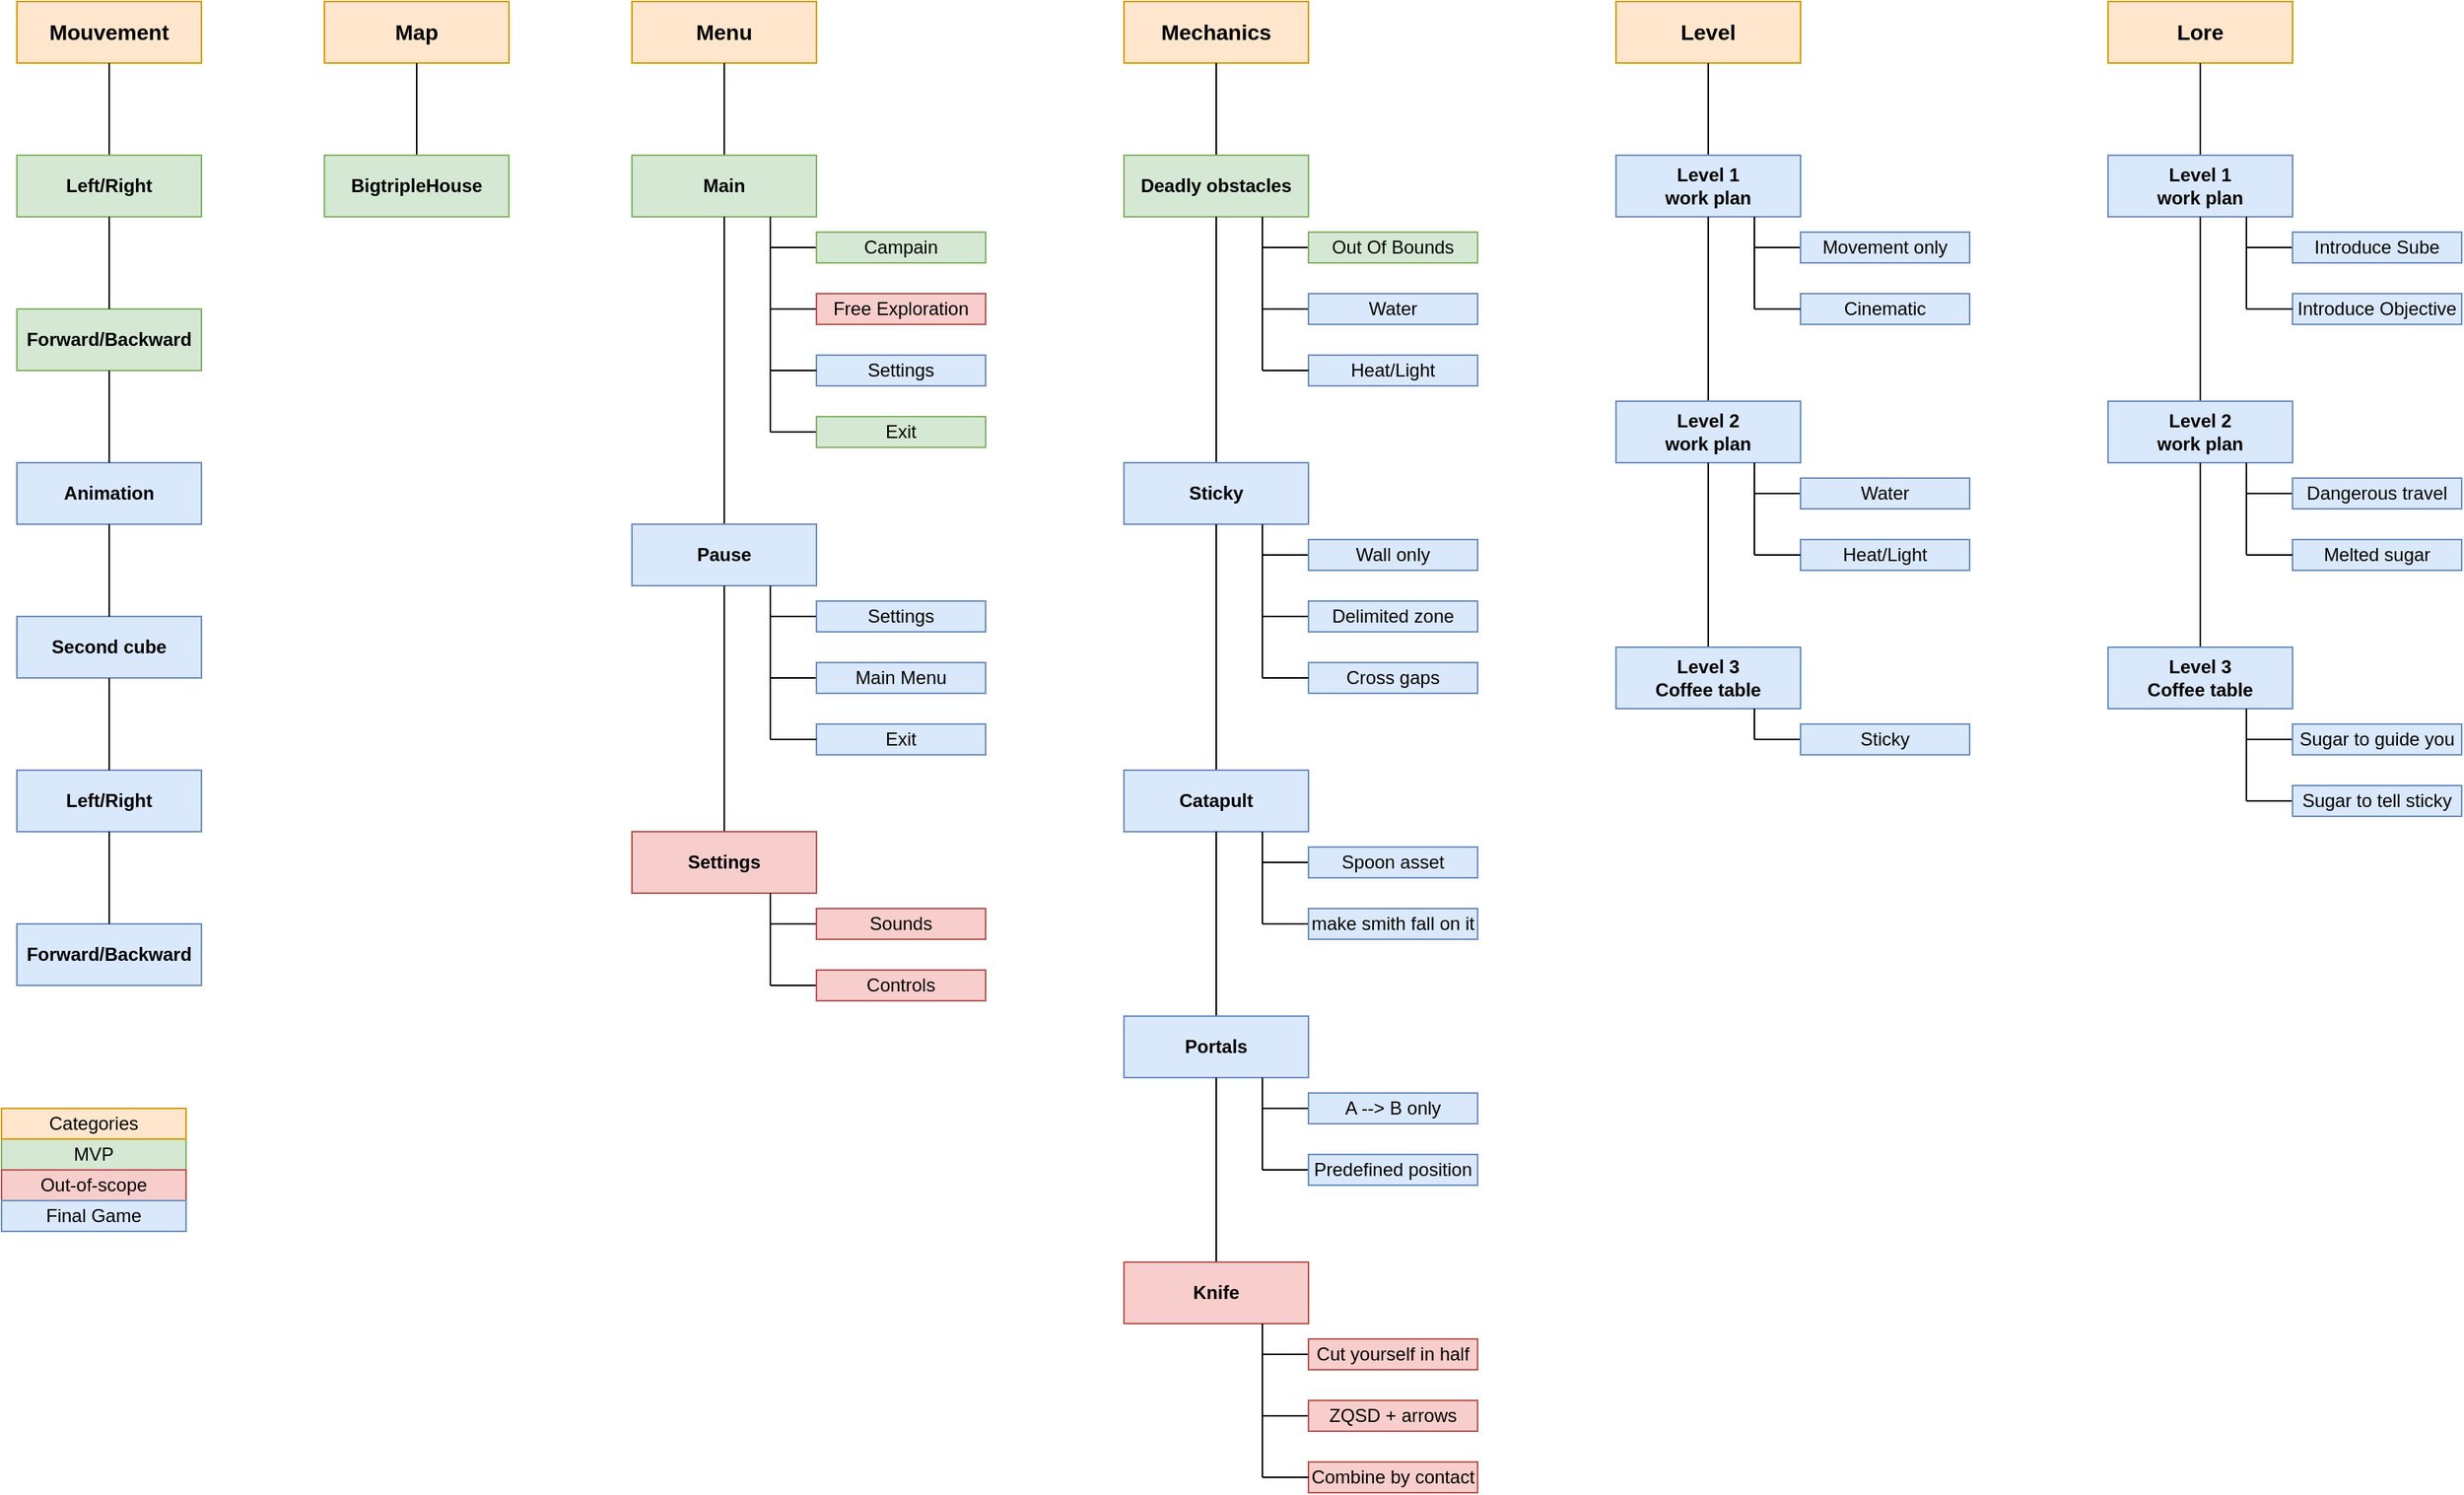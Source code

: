 <mxfile version="21.0.2" type="github"><diagram name="Page-1" id="1T8g5jtKPyBYeCsltnhf"><mxGraphModel dx="1908" dy="1294" grid="1" gridSize="10" guides="1" tooltips="1" connect="1" arrows="1" fold="1" page="1" pageScale="1" pageWidth="1169" pageHeight="827" math="0" shadow="0"><root><mxCell id="0"/><mxCell id="1" parent="0"/><mxCell id="lgmkVZz8gC0dtNnQa0cN-1" value="Mouvement" style="rounded=0;whiteSpace=wrap;html=1;fontStyle=1;fontSize=14;fillColor=#ffe6cc;strokeColor=#d79b00;" vertex="1" parent="1"><mxGeometry x="20" y="20" width="120" height="40" as="geometry"/></mxCell><mxCell id="lgmkVZz8gC0dtNnQa0cN-2" value="" style="endArrow=none;html=1;rounded=0;entryX=0.5;entryY=1;entryDx=0;entryDy=0;exitX=0.5;exitY=0;exitDx=0;exitDy=0;" edge="1" parent="1" source="lgmkVZz8gC0dtNnQa0cN-3" target="lgmkVZz8gC0dtNnQa0cN-1"><mxGeometry width="50" height="50" relative="1" as="geometry"><mxPoint x="80" y="120" as="sourcePoint"/><mxPoint x="120" y="120" as="targetPoint"/></mxGeometry></mxCell><mxCell id="lgmkVZz8gC0dtNnQa0cN-3" value="Left/Right" style="rounded=0;whiteSpace=wrap;html=1;fillColor=#d5e8d4;strokeColor=#82b366;fontStyle=1" vertex="1" parent="1"><mxGeometry x="20" y="120" width="120" height="40" as="geometry"/></mxCell><mxCell id="lgmkVZz8gC0dtNnQa0cN-5" value="Forward/Backward" style="rounded=0;whiteSpace=wrap;html=1;fillColor=#d5e8d4;strokeColor=#82b366;fontStyle=1" vertex="1" parent="1"><mxGeometry x="20" y="220" width="120" height="40" as="geometry"/></mxCell><mxCell id="lgmkVZz8gC0dtNnQa0cN-7" value="Animation" style="rounded=0;whiteSpace=wrap;html=1;fontStyle=1;fillColor=#dae8fc;strokeColor=#6c8ebf;" vertex="1" parent="1"><mxGeometry x="20" y="320" width="120" height="40" as="geometry"/></mxCell><mxCell id="lgmkVZz8gC0dtNnQa0cN-9" value="Second cube" style="rounded=0;whiteSpace=wrap;html=1;fontStyle=1;fillColor=#dae8fc;strokeColor=#6c8ebf;" vertex="1" parent="1"><mxGeometry x="20" y="420" width="120" height="40" as="geometry"/></mxCell><mxCell id="lgmkVZz8gC0dtNnQa0cN-10" value="" style="endArrow=none;html=1;rounded=0;" edge="1" parent="1" source="lgmkVZz8gC0dtNnQa0cN-5" target="lgmkVZz8gC0dtNnQa0cN-3"><mxGeometry width="50" height="50" relative="1" as="geometry"><mxPoint x="79.66" y="220" as="sourcePoint"/><mxPoint x="80" y="160" as="targetPoint"/></mxGeometry></mxCell><mxCell id="lgmkVZz8gC0dtNnQa0cN-11" value="" style="endArrow=none;html=1;rounded=0;" edge="1" parent="1" source="lgmkVZz8gC0dtNnQa0cN-7" target="lgmkVZz8gC0dtNnQa0cN-5"><mxGeometry width="50" height="50" relative="1" as="geometry"><mxPoint x="79.66" y="320" as="sourcePoint"/><mxPoint x="80" y="260" as="targetPoint"/></mxGeometry></mxCell><mxCell id="lgmkVZz8gC0dtNnQa0cN-12" value="" style="endArrow=none;html=1;rounded=0;" edge="1" parent="1" source="lgmkVZz8gC0dtNnQa0cN-9" target="lgmkVZz8gC0dtNnQa0cN-7"><mxGeometry width="50" height="50" relative="1" as="geometry"><mxPoint x="79.66" y="420" as="sourcePoint"/><mxPoint x="79.66" y="360" as="targetPoint"/></mxGeometry></mxCell><mxCell id="lgmkVZz8gC0dtNnQa0cN-14" value="Left/Right" style="rounded=0;whiteSpace=wrap;html=1;fontStyle=1;fillColor=#dae8fc;strokeColor=#6c8ebf;" vertex="1" parent="1"><mxGeometry x="20" y="520" width="120" height="40" as="geometry"/></mxCell><mxCell id="lgmkVZz8gC0dtNnQa0cN-15" value="" style="endArrow=none;html=1;rounded=0;" edge="1" parent="1" source="lgmkVZz8gC0dtNnQa0cN-14" target="lgmkVZz8gC0dtNnQa0cN-9"><mxGeometry width="50" height="50" relative="1" as="geometry"><mxPoint x="79.66" y="520" as="sourcePoint"/><mxPoint x="80" y="460" as="targetPoint"/></mxGeometry></mxCell><mxCell id="lgmkVZz8gC0dtNnQa0cN-16" value="Forward/Backward" style="rounded=0;whiteSpace=wrap;html=1;fontStyle=1;fillColor=#dae8fc;strokeColor=#6c8ebf;" vertex="1" parent="1"><mxGeometry x="20" y="620" width="120" height="40" as="geometry"/></mxCell><mxCell id="lgmkVZz8gC0dtNnQa0cN-17" value="" style="endArrow=none;html=1;rounded=0;" edge="1" parent="1" source="lgmkVZz8gC0dtNnQa0cN-16" target="lgmkVZz8gC0dtNnQa0cN-14"><mxGeometry width="50" height="50" relative="1" as="geometry"><mxPoint x="79.66" y="620" as="sourcePoint"/><mxPoint x="80" y="560" as="targetPoint"/></mxGeometry></mxCell><mxCell id="lgmkVZz8gC0dtNnQa0cN-18" value="Map" style="rounded=0;whiteSpace=wrap;html=1;fontStyle=1;fontSize=14;fillColor=#ffe6cc;strokeColor=#d79b00;" vertex="1" parent="1"><mxGeometry x="220" y="20" width="120" height="40" as="geometry"/></mxCell><mxCell id="lgmkVZz8gC0dtNnQa0cN-19" value="" style="endArrow=none;html=1;rounded=0;exitX=0.5;exitY=0;exitDx=0;exitDy=0;" edge="1" parent="1" source="lgmkVZz8gC0dtNnQa0cN-20" target="lgmkVZz8gC0dtNnQa0cN-18"><mxGeometry width="50" height="50" relative="1" as="geometry"><mxPoint x="280" y="120" as="sourcePoint"/><mxPoint x="280" y="60" as="targetPoint"/></mxGeometry></mxCell><mxCell id="lgmkVZz8gC0dtNnQa0cN-20" value="BigtripleHouse" style="rounded=0;whiteSpace=wrap;html=1;fillColor=#d5e8d4;strokeColor=#82b366;fontStyle=1" vertex="1" parent="1"><mxGeometry x="220" y="120" width="120" height="40" as="geometry"/></mxCell><mxCell id="lgmkVZz8gC0dtNnQa0cN-21" value="Menu" style="rounded=0;whiteSpace=wrap;html=1;fontStyle=1;fontSize=14;fillColor=#ffe6cc;strokeColor=#d79b00;" vertex="1" parent="1"><mxGeometry x="420" y="20" width="120" height="40" as="geometry"/></mxCell><mxCell id="lgmkVZz8gC0dtNnQa0cN-22" value="" style="endArrow=none;html=1;rounded=0;" edge="1" parent="1" source="lgmkVZz8gC0dtNnQa0cN-23" target="lgmkVZz8gC0dtNnQa0cN-21"><mxGeometry width="50" height="50" relative="1" as="geometry"><mxPoint x="479.66" y="120" as="sourcePoint"/><mxPoint x="479.66" y="60" as="targetPoint"/></mxGeometry></mxCell><mxCell id="lgmkVZz8gC0dtNnQa0cN-23" value="Main" style="rounded=0;whiteSpace=wrap;html=1;fillColor=#d5e8d4;strokeColor=#82b366;fontStyle=1" vertex="1" parent="1"><mxGeometry x="420" y="120" width="120" height="40" as="geometry"/></mxCell><mxCell id="lgmkVZz8gC0dtNnQa0cN-24" value="" style="endArrow=none;html=1;rounded=0;entryX=0;entryY=0.5;entryDx=0;entryDy=0;" edge="1" parent="1" target="lgmkVZz8gC0dtNnQa0cN-26"><mxGeometry width="50" height="50" relative="1" as="geometry"><mxPoint x="510" y="180" as="sourcePoint"/><mxPoint x="540" y="180" as="targetPoint"/></mxGeometry></mxCell><mxCell id="lgmkVZz8gC0dtNnQa0cN-25" value="" style="endArrow=none;html=1;rounded=0;entryX=0.75;entryY=1;entryDx=0;entryDy=0;" edge="1" parent="1" target="lgmkVZz8gC0dtNnQa0cN-23"><mxGeometry width="50" height="50" relative="1" as="geometry"><mxPoint x="510" y="300" as="sourcePoint"/><mxPoint x="480" y="220" as="targetPoint"/></mxGeometry></mxCell><mxCell id="lgmkVZz8gC0dtNnQa0cN-26" value="Campain" style="rounded=0;whiteSpace=wrap;html=1;fillColor=#d5e8d4;strokeColor=#82b366;" vertex="1" parent="1"><mxGeometry x="540" y="170" width="110" height="20" as="geometry"/></mxCell><mxCell id="lgmkVZz8gC0dtNnQa0cN-27" value="" style="endArrow=none;html=1;rounded=0;entryX=0;entryY=0.5;entryDx=0;entryDy=0;" edge="1" parent="1" target="lgmkVZz8gC0dtNnQa0cN-28"><mxGeometry width="50" height="50" relative="1" as="geometry"><mxPoint x="510" y="220" as="sourcePoint"/><mxPoint x="540" y="220" as="targetPoint"/></mxGeometry></mxCell><mxCell id="lgmkVZz8gC0dtNnQa0cN-28" value="Free Exploration" style="rounded=0;whiteSpace=wrap;html=1;fillColor=#f8cecc;strokeColor=#b85450;" vertex="1" parent="1"><mxGeometry x="540" y="210" width="110" height="20" as="geometry"/></mxCell><mxCell id="lgmkVZz8gC0dtNnQa0cN-29" value="Settings" style="rounded=0;whiteSpace=wrap;html=1;fillColor=#dae8fc;strokeColor=#6c8ebf;" vertex="1" parent="1"><mxGeometry x="540" y="250" width="110" height="20" as="geometry"/></mxCell><mxCell id="lgmkVZz8gC0dtNnQa0cN-30" value="" style="endArrow=none;html=1;rounded=0;entryX=0;entryY=0.5;entryDx=0;entryDy=0;" edge="1" parent="1" target="lgmkVZz8gC0dtNnQa0cN-29"><mxGeometry width="50" height="50" relative="1" as="geometry"><mxPoint x="510" y="260" as="sourcePoint"/><mxPoint x="460" y="240" as="targetPoint"/></mxGeometry></mxCell><mxCell id="lgmkVZz8gC0dtNnQa0cN-31" value="" style="endArrow=none;html=1;rounded=0;" edge="1" parent="1"><mxGeometry width="50" height="50" relative="1" as="geometry"><mxPoint x="510" y="300" as="sourcePoint"/><mxPoint x="540" y="300" as="targetPoint"/></mxGeometry></mxCell><mxCell id="lgmkVZz8gC0dtNnQa0cN-32" value="Exit" style="rounded=0;whiteSpace=wrap;html=1;fillColor=#d5e8d4;strokeColor=#82b366;" vertex="1" parent="1"><mxGeometry x="540" y="290" width="110" height="20" as="geometry"/></mxCell><mxCell id="lgmkVZz8gC0dtNnQa0cN-33" value="" style="endArrow=none;html=1;rounded=0;entryX=0.5;entryY=1;entryDx=0;entryDy=0;" edge="1" parent="1" source="lgmkVZz8gC0dtNnQa0cN-35" target="lgmkVZz8gC0dtNnQa0cN-23"><mxGeometry width="50" height="50" relative="1" as="geometry"><mxPoint x="480" y="340" as="sourcePoint"/><mxPoint x="500" y="190" as="targetPoint"/></mxGeometry></mxCell><mxCell id="lgmkVZz8gC0dtNnQa0cN-35" value="Pause" style="rounded=0;whiteSpace=wrap;html=1;fontStyle=1;fillColor=#dae8fc;strokeColor=#6c8ebf;" vertex="1" parent="1"><mxGeometry x="420" y="360" width="120" height="40" as="geometry"/></mxCell><mxCell id="lgmkVZz8gC0dtNnQa0cN-36" value="" style="endArrow=none;html=1;rounded=0;entryX=0;entryY=0.5;entryDx=0;entryDy=0;" edge="1" parent="1" target="lgmkVZz8gC0dtNnQa0cN-38"><mxGeometry width="50" height="50" relative="1" as="geometry"><mxPoint x="510" y="420" as="sourcePoint"/><mxPoint x="540" y="420" as="targetPoint"/></mxGeometry></mxCell><mxCell id="lgmkVZz8gC0dtNnQa0cN-38" value="Settings" style="rounded=0;whiteSpace=wrap;html=1;fillColor=#dae8fc;strokeColor=#6c8ebf;" vertex="1" parent="1"><mxGeometry x="540" y="410" width="110" height="20" as="geometry"/></mxCell><mxCell id="lgmkVZz8gC0dtNnQa0cN-39" value="" style="endArrow=none;html=1;rounded=0;entryX=0;entryY=0.5;entryDx=0;entryDy=0;" edge="1" parent="1" target="lgmkVZz8gC0dtNnQa0cN-40"><mxGeometry width="50" height="50" relative="1" as="geometry"><mxPoint x="510" y="460" as="sourcePoint"/><mxPoint x="540" y="460" as="targetPoint"/></mxGeometry></mxCell><mxCell id="lgmkVZz8gC0dtNnQa0cN-40" value="Main Menu" style="rounded=0;whiteSpace=wrap;html=1;fillColor=#dae8fc;strokeColor=#6c8ebf;" vertex="1" parent="1"><mxGeometry x="540" y="450" width="110" height="20" as="geometry"/></mxCell><mxCell id="lgmkVZz8gC0dtNnQa0cN-41" value="Exit" style="rounded=0;whiteSpace=wrap;html=1;fillColor=#dae8fc;strokeColor=#6c8ebf;" vertex="1" parent="1"><mxGeometry x="540" y="490" width="110" height="20" as="geometry"/></mxCell><mxCell id="lgmkVZz8gC0dtNnQa0cN-42" value="" style="endArrow=none;html=1;rounded=0;entryX=0;entryY=0.5;entryDx=0;entryDy=0;" edge="1" parent="1" target="lgmkVZz8gC0dtNnQa0cN-41"><mxGeometry width="50" height="50" relative="1" as="geometry"><mxPoint x="510" y="500" as="sourcePoint"/><mxPoint x="460" y="480" as="targetPoint"/></mxGeometry></mxCell><mxCell id="lgmkVZz8gC0dtNnQa0cN-45" value="" style="endArrow=none;html=1;rounded=0;entryX=0.75;entryY=1;entryDx=0;entryDy=0;" edge="1" parent="1" target="lgmkVZz8gC0dtNnQa0cN-35"><mxGeometry width="50" height="50" relative="1" as="geometry"><mxPoint x="510" y="500" as="sourcePoint"/><mxPoint x="480" y="410" as="targetPoint"/></mxGeometry></mxCell><mxCell id="lgmkVZz8gC0dtNnQa0cN-46" value="" style="endArrow=none;html=1;rounded=0;entryX=0.5;entryY=1;entryDx=0;entryDy=0;" edge="1" parent="1" target="lgmkVZz8gC0dtNnQa0cN-35"><mxGeometry width="50" height="50" relative="1" as="geometry"><mxPoint x="480" y="560" as="sourcePoint"/><mxPoint x="450" y="420" as="targetPoint"/></mxGeometry></mxCell><mxCell id="lgmkVZz8gC0dtNnQa0cN-47" value="Settings" style="rounded=0;whiteSpace=wrap;html=1;fillColor=#f8cecc;strokeColor=#b85450;fontStyle=1" vertex="1" parent="1"><mxGeometry x="420" y="560" width="120" height="40" as="geometry"/></mxCell><mxCell id="lgmkVZz8gC0dtNnQa0cN-48" value="" style="endArrow=none;html=1;rounded=0;entryX=0.75;entryY=1;entryDx=0;entryDy=0;" edge="1" parent="1" target="lgmkVZz8gC0dtNnQa0cN-47"><mxGeometry width="50" height="50" relative="1" as="geometry"><mxPoint x="510" y="660" as="sourcePoint"/><mxPoint x="510" y="620" as="targetPoint"/></mxGeometry></mxCell><mxCell id="lgmkVZz8gC0dtNnQa0cN-49" value="" style="endArrow=none;html=1;rounded=0;entryX=0;entryY=0.5;entryDx=0;entryDy=0;" edge="1" parent="1" target="lgmkVZz8gC0dtNnQa0cN-50"><mxGeometry width="50" height="50" relative="1" as="geometry"><mxPoint x="510" y="620" as="sourcePoint"/><mxPoint x="540" y="620" as="targetPoint"/></mxGeometry></mxCell><mxCell id="lgmkVZz8gC0dtNnQa0cN-50" value="Sounds" style="rounded=0;whiteSpace=wrap;html=1;fillColor=#f8cecc;strokeColor=#b85450;" vertex="1" parent="1"><mxGeometry x="540" y="610" width="110" height="20" as="geometry"/></mxCell><mxCell id="lgmkVZz8gC0dtNnQa0cN-51" value="" style="endArrow=none;html=1;rounded=0;entryX=0;entryY=0.5;entryDx=0;entryDy=0;" edge="1" parent="1" target="lgmkVZz8gC0dtNnQa0cN-52"><mxGeometry width="50" height="50" relative="1" as="geometry"><mxPoint x="510" y="660" as="sourcePoint"/><mxPoint x="540" y="660" as="targetPoint"/></mxGeometry></mxCell><mxCell id="lgmkVZz8gC0dtNnQa0cN-52" value="Controls" style="rounded=0;whiteSpace=wrap;html=1;fillColor=#f8cecc;strokeColor=#b85450;" vertex="1" parent="1"><mxGeometry x="540" y="650" width="110" height="20" as="geometry"/></mxCell><mxCell id="lgmkVZz8gC0dtNnQa0cN-53" value="Mechanics" style="rounded=0;whiteSpace=wrap;html=1;fontStyle=1;fontSize=14;fillColor=#ffe6cc;strokeColor=#d79b00;" vertex="1" parent="1"><mxGeometry x="740" y="20" width="120" height="40" as="geometry"/></mxCell><mxCell id="lgmkVZz8gC0dtNnQa0cN-54" value="" style="endArrow=none;html=1;rounded=0;entryX=0.5;entryY=1;entryDx=0;entryDy=0;" edge="1" parent="1" source="lgmkVZz8gC0dtNnQa0cN-55" target="lgmkVZz8gC0dtNnQa0cN-53"><mxGeometry width="50" height="50" relative="1" as="geometry"><mxPoint x="800" y="120" as="sourcePoint"/><mxPoint x="800" y="80" as="targetPoint"/></mxGeometry></mxCell><mxCell id="lgmkVZz8gC0dtNnQa0cN-55" value="Deadly obstacles" style="rounded=0;whiteSpace=wrap;html=1;fillColor=#d5e8d4;strokeColor=#82b366;fontStyle=1" vertex="1" parent="1"><mxGeometry x="740" y="120" width="120" height="40" as="geometry"/></mxCell><mxCell id="lgmkVZz8gC0dtNnQa0cN-56" value="" style="endArrow=none;html=1;rounded=0;entryX=0.75;entryY=1;entryDx=0;entryDy=0;" edge="1" parent="1" target="lgmkVZz8gC0dtNnQa0cN-55"><mxGeometry width="50" height="50" relative="1" as="geometry"><mxPoint x="830" y="260" as="sourcePoint"/><mxPoint x="830" y="170" as="targetPoint"/></mxGeometry></mxCell><mxCell id="lgmkVZz8gC0dtNnQa0cN-57" value="" style="endArrow=none;html=1;rounded=0;entryX=0;entryY=0.5;entryDx=0;entryDy=0;" edge="1" parent="1" target="lgmkVZz8gC0dtNnQa0cN-58"><mxGeometry width="50" height="50" relative="1" as="geometry"><mxPoint x="830" y="180" as="sourcePoint"/><mxPoint x="860" y="180" as="targetPoint"/></mxGeometry></mxCell><mxCell id="lgmkVZz8gC0dtNnQa0cN-58" value="Out Of Bounds" style="rounded=0;whiteSpace=wrap;html=1;fillColor=#d5e8d4;strokeColor=#82b366;" vertex="1" parent="1"><mxGeometry x="860" y="170" width="110" height="20" as="geometry"/></mxCell><mxCell id="lgmkVZz8gC0dtNnQa0cN-59" value="" style="endArrow=none;html=1;rounded=0;entryX=0;entryY=0.5;entryDx=0;entryDy=0;" edge="1" parent="1" target="lgmkVZz8gC0dtNnQa0cN-60"><mxGeometry width="50" height="50" relative="1" as="geometry"><mxPoint x="830" y="220" as="sourcePoint"/><mxPoint x="860" y="220" as="targetPoint"/></mxGeometry></mxCell><mxCell id="lgmkVZz8gC0dtNnQa0cN-60" value="Water" style="rounded=0;whiteSpace=wrap;html=1;fillColor=#dae8fc;strokeColor=#6c8ebf;" vertex="1" parent="1"><mxGeometry x="860" y="210" width="110" height="20" as="geometry"/></mxCell><mxCell id="lgmkVZz8gC0dtNnQa0cN-61" value="Heat/Light" style="rounded=0;whiteSpace=wrap;html=1;fillColor=#dae8fc;strokeColor=#6c8ebf;" vertex="1" parent="1"><mxGeometry x="860" y="250" width="110" height="20" as="geometry"/></mxCell><mxCell id="lgmkVZz8gC0dtNnQa0cN-62" value="" style="endArrow=none;html=1;rounded=0;entryX=0;entryY=0.5;entryDx=0;entryDy=0;" edge="1" parent="1" target="lgmkVZz8gC0dtNnQa0cN-61"><mxGeometry width="50" height="50" relative="1" as="geometry"><mxPoint x="830" y="260" as="sourcePoint"/><mxPoint x="780" y="240" as="targetPoint"/></mxGeometry></mxCell><mxCell id="lgmkVZz8gC0dtNnQa0cN-65" value="" style="endArrow=none;html=1;rounded=0;entryX=0.5;entryY=1;entryDx=0;entryDy=0;" edge="1" parent="1" source="lgmkVZz8gC0dtNnQa0cN-66" target="lgmkVZz8gC0dtNnQa0cN-55"><mxGeometry width="50" height="50" relative="1" as="geometry"><mxPoint x="800" y="320" as="sourcePoint"/><mxPoint x="800" y="200" as="targetPoint"/></mxGeometry></mxCell><mxCell id="lgmkVZz8gC0dtNnQa0cN-66" value="Sticky" style="rounded=0;whiteSpace=wrap;html=1;fontStyle=1;fillColor=#dae8fc;strokeColor=#6c8ebf;" vertex="1" parent="1"><mxGeometry x="740" y="320" width="120" height="40" as="geometry"/></mxCell><mxCell id="lgmkVZz8gC0dtNnQa0cN-67" value="" style="endArrow=none;html=1;rounded=0;entryX=0.75;entryY=1;entryDx=0;entryDy=0;" edge="1" parent="1" target="lgmkVZz8gC0dtNnQa0cN-66"><mxGeometry width="50" height="50" relative="1" as="geometry"><mxPoint x="830" y="460" as="sourcePoint"/><mxPoint x="830" y="390" as="targetPoint"/></mxGeometry></mxCell><mxCell id="lgmkVZz8gC0dtNnQa0cN-68" value="" style="endArrow=none;html=1;rounded=0;entryX=0;entryY=0.5;entryDx=0;entryDy=0;" edge="1" parent="1" target="lgmkVZz8gC0dtNnQa0cN-69"><mxGeometry width="50" height="50" relative="1" as="geometry"><mxPoint x="830" y="380" as="sourcePoint"/><mxPoint x="860" y="380" as="targetPoint"/></mxGeometry></mxCell><mxCell id="lgmkVZz8gC0dtNnQa0cN-69" value="Wall only" style="rounded=0;whiteSpace=wrap;html=1;fillColor=#dae8fc;strokeColor=#6c8ebf;" vertex="1" parent="1"><mxGeometry x="860" y="370" width="110" height="20" as="geometry"/></mxCell><mxCell id="lgmkVZz8gC0dtNnQa0cN-70" value="" style="endArrow=none;html=1;rounded=0;entryX=0;entryY=0.5;entryDx=0;entryDy=0;" edge="1" parent="1" target="lgmkVZz8gC0dtNnQa0cN-71"><mxGeometry width="50" height="50" relative="1" as="geometry"><mxPoint x="830" y="420" as="sourcePoint"/><mxPoint x="860" y="420" as="targetPoint"/></mxGeometry></mxCell><mxCell id="lgmkVZz8gC0dtNnQa0cN-71" value="Delimited zone" style="rounded=0;whiteSpace=wrap;html=1;fillColor=#dae8fc;strokeColor=#6c8ebf;" vertex="1" parent="1"><mxGeometry x="860" y="410" width="110" height="20" as="geometry"/></mxCell><mxCell id="lgmkVZz8gC0dtNnQa0cN-72" value="Cross gaps" style="rounded=0;whiteSpace=wrap;html=1;fillColor=#dae8fc;strokeColor=#6c8ebf;" vertex="1" parent="1"><mxGeometry x="860" y="450" width="110" height="20" as="geometry"/></mxCell><mxCell id="lgmkVZz8gC0dtNnQa0cN-73" value="" style="endArrow=none;html=1;rounded=0;entryX=0;entryY=0.5;entryDx=0;entryDy=0;" edge="1" parent="1" target="lgmkVZz8gC0dtNnQa0cN-72"><mxGeometry width="50" height="50" relative="1" as="geometry"><mxPoint x="830" y="460" as="sourcePoint"/><mxPoint x="780" y="440" as="targetPoint"/></mxGeometry></mxCell><mxCell id="lgmkVZz8gC0dtNnQa0cN-74" value="" style="endArrow=none;html=1;rounded=0;entryX=0.5;entryY=1;entryDx=0;entryDy=0;" edge="1" parent="1" source="lgmkVZz8gC0dtNnQa0cN-75" target="lgmkVZz8gC0dtNnQa0cN-66"><mxGeometry width="50" height="50" relative="1" as="geometry"><mxPoint x="800" y="520" as="sourcePoint"/><mxPoint x="800" y="380" as="targetPoint"/></mxGeometry></mxCell><mxCell id="lgmkVZz8gC0dtNnQa0cN-75" value="Catapult" style="rounded=0;whiteSpace=wrap;html=1;fontStyle=1;fillColor=#dae8fc;strokeColor=#6c8ebf;" vertex="1" parent="1"><mxGeometry x="740" y="520" width="120" height="40" as="geometry"/></mxCell><mxCell id="lgmkVZz8gC0dtNnQa0cN-76" value="" style="endArrow=none;html=1;rounded=0;entryX=0.75;entryY=1;entryDx=0;entryDy=0;" edge="1" parent="1" target="lgmkVZz8gC0dtNnQa0cN-75"><mxGeometry width="50" height="50" relative="1" as="geometry"><mxPoint x="830" y="620" as="sourcePoint"/><mxPoint x="840" y="580" as="targetPoint"/></mxGeometry></mxCell><mxCell id="lgmkVZz8gC0dtNnQa0cN-80" value="" style="endArrow=none;html=1;rounded=0;entryX=0;entryY=0.5;entryDx=0;entryDy=0;" edge="1" parent="1" target="lgmkVZz8gC0dtNnQa0cN-81"><mxGeometry width="50" height="50" relative="1" as="geometry"><mxPoint x="830" y="580" as="sourcePoint"/><mxPoint x="860" y="580" as="targetPoint"/></mxGeometry></mxCell><mxCell id="lgmkVZz8gC0dtNnQa0cN-81" value="Spoon asset" style="rounded=0;whiteSpace=wrap;html=1;fillColor=#dae8fc;strokeColor=#6c8ebf;" vertex="1" parent="1"><mxGeometry x="860" y="570" width="110" height="20" as="geometry"/></mxCell><mxCell id="lgmkVZz8gC0dtNnQa0cN-82" value="" style="endArrow=none;html=1;rounded=0;entryX=0;entryY=0.5;entryDx=0;entryDy=0;" edge="1" parent="1" target="lgmkVZz8gC0dtNnQa0cN-83"><mxGeometry width="50" height="50" relative="1" as="geometry"><mxPoint x="830" y="620" as="sourcePoint"/><mxPoint x="860" y="620" as="targetPoint"/></mxGeometry></mxCell><mxCell id="lgmkVZz8gC0dtNnQa0cN-83" value="make smith fall on it" style="rounded=0;whiteSpace=wrap;html=1;fillColor=#dae8fc;strokeColor=#6c8ebf;" vertex="1" parent="1"><mxGeometry x="860" y="610" width="110" height="20" as="geometry"/></mxCell><mxCell id="lgmkVZz8gC0dtNnQa0cN-86" value="" style="endArrow=none;html=1;rounded=0;entryX=0.5;entryY=1;entryDx=0;entryDy=0;" edge="1" parent="1" source="lgmkVZz8gC0dtNnQa0cN-87" target="lgmkVZz8gC0dtNnQa0cN-75"><mxGeometry width="50" height="50" relative="1" as="geometry"><mxPoint x="800" y="680" as="sourcePoint"/><mxPoint x="800" y="590" as="targetPoint"/></mxGeometry></mxCell><mxCell id="lgmkVZz8gC0dtNnQa0cN-87" value="Portals" style="rounded=0;whiteSpace=wrap;html=1;fontStyle=1;fillColor=#dae8fc;strokeColor=#6c8ebf;" vertex="1" parent="1"><mxGeometry x="740" y="680" width="120" height="40" as="geometry"/></mxCell><mxCell id="lgmkVZz8gC0dtNnQa0cN-89" value="" style="endArrow=none;html=1;rounded=0;entryX=0.75;entryY=1;entryDx=0;entryDy=0;" edge="1" parent="1" target="lgmkVZz8gC0dtNnQa0cN-87"><mxGeometry width="50" height="50" relative="1" as="geometry"><mxPoint x="830" y="780" as="sourcePoint"/><mxPoint x="740" y="610" as="targetPoint"/></mxGeometry></mxCell><mxCell id="lgmkVZz8gC0dtNnQa0cN-90" value="" style="endArrow=none;html=1;rounded=0;entryX=0;entryY=0.5;entryDx=0;entryDy=0;" edge="1" parent="1" target="lgmkVZz8gC0dtNnQa0cN-91"><mxGeometry width="50" height="50" relative="1" as="geometry"><mxPoint x="830" y="740" as="sourcePoint"/><mxPoint x="860" y="740" as="targetPoint"/></mxGeometry></mxCell><mxCell id="lgmkVZz8gC0dtNnQa0cN-91" value="A --&amp;gt; B only" style="rounded=0;whiteSpace=wrap;html=1;fillColor=#dae8fc;strokeColor=#6c8ebf;" vertex="1" parent="1"><mxGeometry x="860" y="730" width="110" height="20" as="geometry"/></mxCell><mxCell id="lgmkVZz8gC0dtNnQa0cN-92" value="" style="endArrow=none;html=1;rounded=0;entryX=0;entryY=0.5;entryDx=0;entryDy=0;" edge="1" parent="1" target="lgmkVZz8gC0dtNnQa0cN-93"><mxGeometry width="50" height="50" relative="1" as="geometry"><mxPoint x="830" y="780" as="sourcePoint"/><mxPoint x="860" y="780" as="targetPoint"/></mxGeometry></mxCell><mxCell id="lgmkVZz8gC0dtNnQa0cN-93" value="Predefined position" style="rounded=0;whiteSpace=wrap;html=1;fillColor=#dae8fc;strokeColor=#6c8ebf;" vertex="1" parent="1"><mxGeometry x="860" y="770" width="110" height="20" as="geometry"/></mxCell><mxCell id="lgmkVZz8gC0dtNnQa0cN-94" value="" style="endArrow=none;html=1;rounded=0;entryX=0.5;entryY=1;entryDx=0;entryDy=0;" edge="1" parent="1" source="lgmkVZz8gC0dtNnQa0cN-95" target="lgmkVZz8gC0dtNnQa0cN-87"><mxGeometry width="50" height="50" relative="1" as="geometry"><mxPoint x="800" y="840" as="sourcePoint"/><mxPoint x="800" y="740" as="targetPoint"/></mxGeometry></mxCell><mxCell id="lgmkVZz8gC0dtNnQa0cN-95" value="Knife" style="rounded=0;whiteSpace=wrap;html=1;fillColor=#f8cecc;strokeColor=#b85450;fontStyle=1" vertex="1" parent="1"><mxGeometry x="740" y="840" width="120" height="40" as="geometry"/></mxCell><mxCell id="lgmkVZz8gC0dtNnQa0cN-96" value="" style="endArrow=none;html=1;rounded=0;entryX=0.75;entryY=1;entryDx=0;entryDy=0;" edge="1" parent="1" target="lgmkVZz8gC0dtNnQa0cN-95"><mxGeometry width="50" height="50" relative="1" as="geometry"><mxPoint x="830" y="980" as="sourcePoint"/><mxPoint x="840" y="900" as="targetPoint"/></mxGeometry></mxCell><mxCell id="lgmkVZz8gC0dtNnQa0cN-97" value="" style="endArrow=none;html=1;rounded=0;entryX=0;entryY=0.5;entryDx=0;entryDy=0;" edge="1" parent="1" target="lgmkVZz8gC0dtNnQa0cN-98"><mxGeometry width="50" height="50" relative="1" as="geometry"><mxPoint x="830" y="900" as="sourcePoint"/><mxPoint x="860" y="900" as="targetPoint"/></mxGeometry></mxCell><mxCell id="lgmkVZz8gC0dtNnQa0cN-98" value="Cut yourself in half" style="rounded=0;whiteSpace=wrap;html=1;fillColor=#f8cecc;strokeColor=#b85450;" vertex="1" parent="1"><mxGeometry x="860" y="890" width="110" height="20" as="geometry"/></mxCell><mxCell id="lgmkVZz8gC0dtNnQa0cN-99" value="" style="endArrow=none;html=1;rounded=0;entryX=0;entryY=0.5;entryDx=0;entryDy=0;" edge="1" parent="1" target="lgmkVZz8gC0dtNnQa0cN-100"><mxGeometry width="50" height="50" relative="1" as="geometry"><mxPoint x="830" y="940" as="sourcePoint"/><mxPoint x="860" y="940" as="targetPoint"/></mxGeometry></mxCell><mxCell id="lgmkVZz8gC0dtNnQa0cN-100" value="ZQSD + arrows" style="rounded=0;whiteSpace=wrap;html=1;fillColor=#f8cecc;strokeColor=#b85450;" vertex="1" parent="1"><mxGeometry x="860" y="930" width="110" height="20" as="geometry"/></mxCell><mxCell id="lgmkVZz8gC0dtNnQa0cN-101" value="Combine by contact" style="rounded=0;whiteSpace=wrap;html=1;fillColor=#f8cecc;strokeColor=#b85450;" vertex="1" parent="1"><mxGeometry x="860" y="970" width="110" height="20" as="geometry"/></mxCell><mxCell id="lgmkVZz8gC0dtNnQa0cN-102" value="" style="endArrow=none;html=1;rounded=0;entryX=0;entryY=0.5;entryDx=0;entryDy=0;" edge="1" parent="1" target="lgmkVZz8gC0dtNnQa0cN-101"><mxGeometry width="50" height="50" relative="1" as="geometry"><mxPoint x="830" y="980" as="sourcePoint"/><mxPoint x="780" y="960" as="targetPoint"/></mxGeometry></mxCell><mxCell id="lgmkVZz8gC0dtNnQa0cN-104" value="Level" style="rounded=0;whiteSpace=wrap;html=1;fontStyle=1;fontSize=14;fillColor=#ffe6cc;strokeColor=#d79b00;" vertex="1" parent="1"><mxGeometry x="1060" y="20" width="120" height="40" as="geometry"/></mxCell><mxCell id="lgmkVZz8gC0dtNnQa0cN-105" value="" style="endArrow=none;html=1;rounded=0;entryX=0.5;entryY=1;entryDx=0;entryDy=0;" edge="1" parent="1" source="lgmkVZz8gC0dtNnQa0cN-106" target="lgmkVZz8gC0dtNnQa0cN-104"><mxGeometry width="50" height="50" relative="1" as="geometry"><mxPoint x="1120" y="120" as="sourcePoint"/><mxPoint x="1120" y="70" as="targetPoint"/></mxGeometry></mxCell><mxCell id="lgmkVZz8gC0dtNnQa0cN-106" value="Level 1&lt;br&gt;work plan" style="rounded=0;whiteSpace=wrap;html=1;fontStyle=1;fillColor=#dae8fc;strokeColor=#6c8ebf;" vertex="1" parent="1"><mxGeometry x="1060" y="120" width="120" height="40" as="geometry"/></mxCell><mxCell id="lgmkVZz8gC0dtNnQa0cN-107" value="" style="endArrow=none;html=1;rounded=0;entryX=0.75;entryY=1;entryDx=0;entryDy=0;" edge="1" parent="1" target="lgmkVZz8gC0dtNnQa0cN-106"><mxGeometry width="50" height="50" relative="1" as="geometry"><mxPoint x="1150" y="220" as="sourcePoint"/><mxPoint x="1160" y="180" as="targetPoint"/></mxGeometry></mxCell><mxCell id="lgmkVZz8gC0dtNnQa0cN-109" value="" style="endArrow=none;html=1;rounded=0;entryX=0;entryY=0.5;entryDx=0;entryDy=0;" edge="1" parent="1" target="lgmkVZz8gC0dtNnQa0cN-110"><mxGeometry width="50" height="50" relative="1" as="geometry"><mxPoint x="1150" y="180" as="sourcePoint"/><mxPoint x="1180" y="180" as="targetPoint"/></mxGeometry></mxCell><mxCell id="lgmkVZz8gC0dtNnQa0cN-110" value="Movement only" style="rounded=0;whiteSpace=wrap;html=1;fillColor=#dae8fc;strokeColor=#6c8ebf;" vertex="1" parent="1"><mxGeometry x="1180" y="170" width="110" height="20" as="geometry"/></mxCell><mxCell id="lgmkVZz8gC0dtNnQa0cN-111" value="Cinematic" style="rounded=0;whiteSpace=wrap;html=1;fillColor=#dae8fc;strokeColor=#6c8ebf;" vertex="1" parent="1"><mxGeometry x="1180" y="210" width="110" height="20" as="geometry"/></mxCell><mxCell id="lgmkVZz8gC0dtNnQa0cN-112" value="" style="endArrow=none;html=1;rounded=0;entryX=0;entryY=0.5;entryDx=0;entryDy=0;" edge="1" parent="1" target="lgmkVZz8gC0dtNnQa0cN-111"><mxGeometry width="50" height="50" relative="1" as="geometry"><mxPoint x="1150" y="220" as="sourcePoint"/><mxPoint x="1100" y="200" as="targetPoint"/></mxGeometry></mxCell><mxCell id="lgmkVZz8gC0dtNnQa0cN-113" value="" style="endArrow=none;html=1;rounded=0;entryX=0.5;entryY=1;entryDx=0;entryDy=0;" edge="1" parent="1" target="lgmkVZz8gC0dtNnQa0cN-106"><mxGeometry width="50" height="50" relative="1" as="geometry"><mxPoint x="1120" y="280" as="sourcePoint"/><mxPoint x="1110" y="200" as="targetPoint"/></mxGeometry></mxCell><mxCell id="lgmkVZz8gC0dtNnQa0cN-115" value="Level 2&lt;br&gt;work plan" style="rounded=0;whiteSpace=wrap;html=1;fontStyle=1;fillColor=#dae8fc;strokeColor=#6c8ebf;" vertex="1" parent="1"><mxGeometry x="1060" y="280" width="120" height="40" as="geometry"/></mxCell><mxCell id="lgmkVZz8gC0dtNnQa0cN-116" value="" style="endArrow=none;html=1;rounded=0;entryX=0;entryY=0.5;entryDx=0;entryDy=0;" edge="1" parent="1" target="lgmkVZz8gC0dtNnQa0cN-117"><mxGeometry width="50" height="50" relative="1" as="geometry"><mxPoint x="1150" y="340" as="sourcePoint"/><mxPoint x="1180" y="340" as="targetPoint"/></mxGeometry></mxCell><mxCell id="lgmkVZz8gC0dtNnQa0cN-117" value="Water" style="rounded=0;whiteSpace=wrap;html=1;fillColor=#dae8fc;strokeColor=#6c8ebf;" vertex="1" parent="1"><mxGeometry x="1180" y="330" width="110" height="20" as="geometry"/></mxCell><mxCell id="lgmkVZz8gC0dtNnQa0cN-118" value="Heat/Light" style="rounded=0;whiteSpace=wrap;html=1;fillColor=#dae8fc;strokeColor=#6c8ebf;" vertex="1" parent="1"><mxGeometry x="1180" y="370" width="110" height="20" as="geometry"/></mxCell><mxCell id="lgmkVZz8gC0dtNnQa0cN-119" value="" style="endArrow=none;html=1;rounded=0;entryX=0;entryY=0.5;entryDx=0;entryDy=0;" edge="1" parent="1" target="lgmkVZz8gC0dtNnQa0cN-118"><mxGeometry width="50" height="50" relative="1" as="geometry"><mxPoint x="1150" y="380" as="sourcePoint"/><mxPoint x="1100" y="360" as="targetPoint"/></mxGeometry></mxCell><mxCell id="lgmkVZz8gC0dtNnQa0cN-120" value="" style="endArrow=none;html=1;rounded=0;entryX=0.75;entryY=1;entryDx=0;entryDy=0;" edge="1" parent="1" target="lgmkVZz8gC0dtNnQa0cN-115"><mxGeometry width="50" height="50" relative="1" as="geometry"><mxPoint x="1150" y="380" as="sourcePoint"/><mxPoint x="1130" y="390" as="targetPoint"/></mxGeometry></mxCell><mxCell id="lgmkVZz8gC0dtNnQa0cN-121" value="" style="endArrow=none;html=1;rounded=0;entryX=0.5;entryY=1;entryDx=0;entryDy=0;" edge="1" parent="1" target="lgmkVZz8gC0dtNnQa0cN-115"><mxGeometry width="50" height="50" relative="1" as="geometry"><mxPoint x="1120" y="440" as="sourcePoint"/><mxPoint x="1120" y="400" as="targetPoint"/></mxGeometry></mxCell><mxCell id="lgmkVZz8gC0dtNnQa0cN-122" value="Level 3&lt;br&gt;Coffee table" style="rounded=0;whiteSpace=wrap;html=1;fontStyle=1;fillColor=#dae8fc;strokeColor=#6c8ebf;" vertex="1" parent="1"><mxGeometry x="1060" y="440" width="120" height="40" as="geometry"/></mxCell><mxCell id="lgmkVZz8gC0dtNnQa0cN-123" value="" style="endArrow=none;html=1;rounded=0;entryX=0.75;entryY=1;entryDx=0;entryDy=0;" edge="1" parent="1" target="lgmkVZz8gC0dtNnQa0cN-122"><mxGeometry width="50" height="50" relative="1" as="geometry"><mxPoint x="1150" y="500" as="sourcePoint"/><mxPoint x="1140" y="520" as="targetPoint"/></mxGeometry></mxCell><mxCell id="lgmkVZz8gC0dtNnQa0cN-124" value="" style="endArrow=none;html=1;rounded=0;entryX=0;entryY=0.5;entryDx=0;entryDy=0;" edge="1" parent="1" target="lgmkVZz8gC0dtNnQa0cN-125"><mxGeometry width="50" height="50" relative="1" as="geometry"><mxPoint x="1150" y="500" as="sourcePoint"/><mxPoint x="1180" y="500" as="targetPoint"/></mxGeometry></mxCell><mxCell id="lgmkVZz8gC0dtNnQa0cN-125" value="Sticky" style="rounded=0;whiteSpace=wrap;html=1;fillColor=#dae8fc;strokeColor=#6c8ebf;" vertex="1" parent="1"><mxGeometry x="1180" y="490" width="110" height="20" as="geometry"/></mxCell><mxCell id="lgmkVZz8gC0dtNnQa0cN-131" value="MVP" style="rounded=0;whiteSpace=wrap;html=1;fillColor=#d5e8d4;strokeColor=#82b366;" vertex="1" parent="1"><mxGeometry x="10" y="760" width="120" height="20" as="geometry"/></mxCell><mxCell id="lgmkVZz8gC0dtNnQa0cN-132" value="Out-of-scope" style="rounded=0;whiteSpace=wrap;html=1;fillColor=#f8cecc;strokeColor=#b85450;" vertex="1" parent="1"><mxGeometry x="10" y="780" width="120" height="20" as="geometry"/></mxCell><mxCell id="lgmkVZz8gC0dtNnQa0cN-133" value="Final Game" style="rounded=0;whiteSpace=wrap;html=1;fillColor=#dae8fc;strokeColor=#6c8ebf;" vertex="1" parent="1"><mxGeometry x="10" y="800" width="120" height="20" as="geometry"/></mxCell><mxCell id="lgmkVZz8gC0dtNnQa0cN-134" value="Categories" style="rounded=0;whiteSpace=wrap;html=1;fillColor=#ffe6cc;strokeColor=#d79b00;" vertex="1" parent="1"><mxGeometry x="10" y="740" width="120" height="20" as="geometry"/></mxCell><mxCell id="lgmkVZz8gC0dtNnQa0cN-135" value="Lore" style="rounded=0;whiteSpace=wrap;html=1;fontStyle=1;fontSize=14;fillColor=#ffe6cc;strokeColor=#d79b00;" vertex="1" parent="1"><mxGeometry x="1380" y="20" width="120" height="40" as="geometry"/></mxCell><mxCell id="lgmkVZz8gC0dtNnQa0cN-136" value="" style="endArrow=none;html=1;rounded=0;entryX=0.5;entryY=1;entryDx=0;entryDy=0;" edge="1" parent="1" target="lgmkVZz8gC0dtNnQa0cN-135"><mxGeometry width="50" height="50" relative="1" as="geometry"><mxPoint x="1440" y="120" as="sourcePoint"/><mxPoint x="1450" y="90" as="targetPoint"/></mxGeometry></mxCell><mxCell id="lgmkVZz8gC0dtNnQa0cN-137" value="Level 1&lt;br&gt;work plan" style="rounded=0;whiteSpace=wrap;html=1;fontStyle=1;fillColor=#dae8fc;strokeColor=#6c8ebf;" vertex="1" parent="1"><mxGeometry x="1380" y="120" width="120" height="40" as="geometry"/></mxCell><mxCell id="lgmkVZz8gC0dtNnQa0cN-138" value="" style="endArrow=none;html=1;rounded=0;entryX=0.75;entryY=1;entryDx=0;entryDy=0;" edge="1" parent="1" target="lgmkVZz8gC0dtNnQa0cN-137"><mxGeometry width="50" height="50" relative="1" as="geometry"><mxPoint x="1470" y="220" as="sourcePoint"/><mxPoint x="1480" y="180" as="targetPoint"/></mxGeometry></mxCell><mxCell id="lgmkVZz8gC0dtNnQa0cN-139" value="" style="endArrow=none;html=1;rounded=0;entryX=0;entryY=0.5;entryDx=0;entryDy=0;" edge="1" parent="1" target="lgmkVZz8gC0dtNnQa0cN-140"><mxGeometry width="50" height="50" relative="1" as="geometry"><mxPoint x="1470" y="180" as="sourcePoint"/><mxPoint x="1500" y="180" as="targetPoint"/></mxGeometry></mxCell><mxCell id="lgmkVZz8gC0dtNnQa0cN-140" value="Introduce Sube" style="rounded=0;whiteSpace=wrap;html=1;fillColor=#dae8fc;strokeColor=#6c8ebf;" vertex="1" parent="1"><mxGeometry x="1500" y="170" width="110" height="20" as="geometry"/></mxCell><mxCell id="lgmkVZz8gC0dtNnQa0cN-141" value="Introduce Objective" style="rounded=0;whiteSpace=wrap;html=1;fillColor=#dae8fc;strokeColor=#6c8ebf;" vertex="1" parent="1"><mxGeometry x="1500" y="210" width="110" height="20" as="geometry"/></mxCell><mxCell id="lgmkVZz8gC0dtNnQa0cN-142" value="" style="endArrow=none;html=1;rounded=0;entryX=0;entryY=0.5;entryDx=0;entryDy=0;" edge="1" parent="1" target="lgmkVZz8gC0dtNnQa0cN-141"><mxGeometry width="50" height="50" relative="1" as="geometry"><mxPoint x="1470" y="220" as="sourcePoint"/><mxPoint x="1420" y="200" as="targetPoint"/></mxGeometry></mxCell><mxCell id="lgmkVZz8gC0dtNnQa0cN-143" value="" style="endArrow=none;html=1;rounded=0;entryX=0.5;entryY=1;entryDx=0;entryDy=0;" edge="1" parent="1" target="lgmkVZz8gC0dtNnQa0cN-137"><mxGeometry width="50" height="50" relative="1" as="geometry"><mxPoint x="1440" y="280" as="sourcePoint"/><mxPoint x="1420" y="310" as="targetPoint"/></mxGeometry></mxCell><mxCell id="lgmkVZz8gC0dtNnQa0cN-144" value="Level 2&lt;br&gt;work plan" style="rounded=0;whiteSpace=wrap;html=1;fontStyle=1;fillColor=#dae8fc;strokeColor=#6c8ebf;" vertex="1" parent="1"><mxGeometry x="1380" y="280" width="120" height="40" as="geometry"/></mxCell><mxCell id="lgmkVZz8gC0dtNnQa0cN-145" value="" style="endArrow=none;html=1;rounded=0;entryX=0.75;entryY=1;entryDx=0;entryDy=0;" edge="1" parent="1" target="lgmkVZz8gC0dtNnQa0cN-144"><mxGeometry width="50" height="50" relative="1" as="geometry"><mxPoint x="1470" y="380" as="sourcePoint"/><mxPoint x="1420" y="310" as="targetPoint"/></mxGeometry></mxCell><mxCell id="lgmkVZz8gC0dtNnQa0cN-146" value="" style="endArrow=none;html=1;rounded=0;entryX=0;entryY=0.5;entryDx=0;entryDy=0;" edge="1" parent="1" target="lgmkVZz8gC0dtNnQa0cN-147"><mxGeometry width="50" height="50" relative="1" as="geometry"><mxPoint x="1470" y="340" as="sourcePoint"/><mxPoint x="1500" y="340" as="targetPoint"/></mxGeometry></mxCell><mxCell id="lgmkVZz8gC0dtNnQa0cN-147" value="Dangerous travel" style="rounded=0;whiteSpace=wrap;html=1;fillColor=#dae8fc;strokeColor=#6c8ebf;" vertex="1" parent="1"><mxGeometry x="1500" y="330" width="110" height="20" as="geometry"/></mxCell><mxCell id="lgmkVZz8gC0dtNnQa0cN-148" value="Melted sugar" style="rounded=0;whiteSpace=wrap;html=1;fillColor=#dae8fc;strokeColor=#6c8ebf;" vertex="1" parent="1"><mxGeometry x="1500" y="370" width="110" height="20" as="geometry"/></mxCell><mxCell id="lgmkVZz8gC0dtNnQa0cN-149" value="" style="endArrow=none;html=1;rounded=0;entryX=0;entryY=0.5;entryDx=0;entryDy=0;" edge="1" parent="1" target="lgmkVZz8gC0dtNnQa0cN-148"><mxGeometry width="50" height="50" relative="1" as="geometry"><mxPoint x="1470" y="380" as="sourcePoint"/><mxPoint x="1420" y="360" as="targetPoint"/></mxGeometry></mxCell><mxCell id="lgmkVZz8gC0dtNnQa0cN-150" value="" style="endArrow=none;html=1;rounded=0;entryX=0.5;entryY=1;entryDx=0;entryDy=0;" edge="1" parent="1" target="lgmkVZz8gC0dtNnQa0cN-144"><mxGeometry width="50" height="50" relative="1" as="geometry"><mxPoint x="1440" y="440" as="sourcePoint"/><mxPoint x="1440" y="380" as="targetPoint"/></mxGeometry></mxCell><mxCell id="lgmkVZz8gC0dtNnQa0cN-151" value="Level 3&lt;br&gt;Coffee table" style="rounded=0;whiteSpace=wrap;html=1;fontStyle=1;fillColor=#dae8fc;strokeColor=#6c8ebf;" vertex="1" parent="1"><mxGeometry x="1380" y="440" width="120" height="40" as="geometry"/></mxCell><mxCell id="lgmkVZz8gC0dtNnQa0cN-152" value="" style="endArrow=none;html=1;rounded=0;entryX=0.75;entryY=1;entryDx=0;entryDy=0;" edge="1" parent="1" target="lgmkVZz8gC0dtNnQa0cN-151"><mxGeometry width="50" height="50" relative="1" as="geometry"><mxPoint x="1470" y="540" as="sourcePoint"/><mxPoint x="1460" y="520" as="targetPoint"/></mxGeometry></mxCell><mxCell id="lgmkVZz8gC0dtNnQa0cN-153" value="" style="endArrow=none;html=1;rounded=0;entryX=0;entryY=0.5;entryDx=0;entryDy=0;" edge="1" parent="1" target="lgmkVZz8gC0dtNnQa0cN-154"><mxGeometry width="50" height="50" relative="1" as="geometry"><mxPoint x="1470" y="500" as="sourcePoint"/><mxPoint x="1500" y="500" as="targetPoint"/></mxGeometry></mxCell><mxCell id="lgmkVZz8gC0dtNnQa0cN-154" value="Sugar to guide you" style="rounded=0;whiteSpace=wrap;html=1;fillColor=#dae8fc;strokeColor=#6c8ebf;" vertex="1" parent="1"><mxGeometry x="1500" y="490" width="110" height="20" as="geometry"/></mxCell><mxCell id="lgmkVZz8gC0dtNnQa0cN-155" value="" style="endArrow=none;html=1;rounded=0;entryX=0;entryY=0.5;entryDx=0;entryDy=0;" edge="1" parent="1" target="lgmkVZz8gC0dtNnQa0cN-156"><mxGeometry width="50" height="50" relative="1" as="geometry"><mxPoint x="1470" y="540" as="sourcePoint"/><mxPoint x="1500" y="540" as="targetPoint"/></mxGeometry></mxCell><mxCell id="lgmkVZz8gC0dtNnQa0cN-156" value="Sugar to tell sticky" style="rounded=0;whiteSpace=wrap;html=1;fillColor=#dae8fc;strokeColor=#6c8ebf;" vertex="1" parent="1"><mxGeometry x="1500" y="530" width="110" height="20" as="geometry"/></mxCell></root></mxGraphModel></diagram></mxfile>